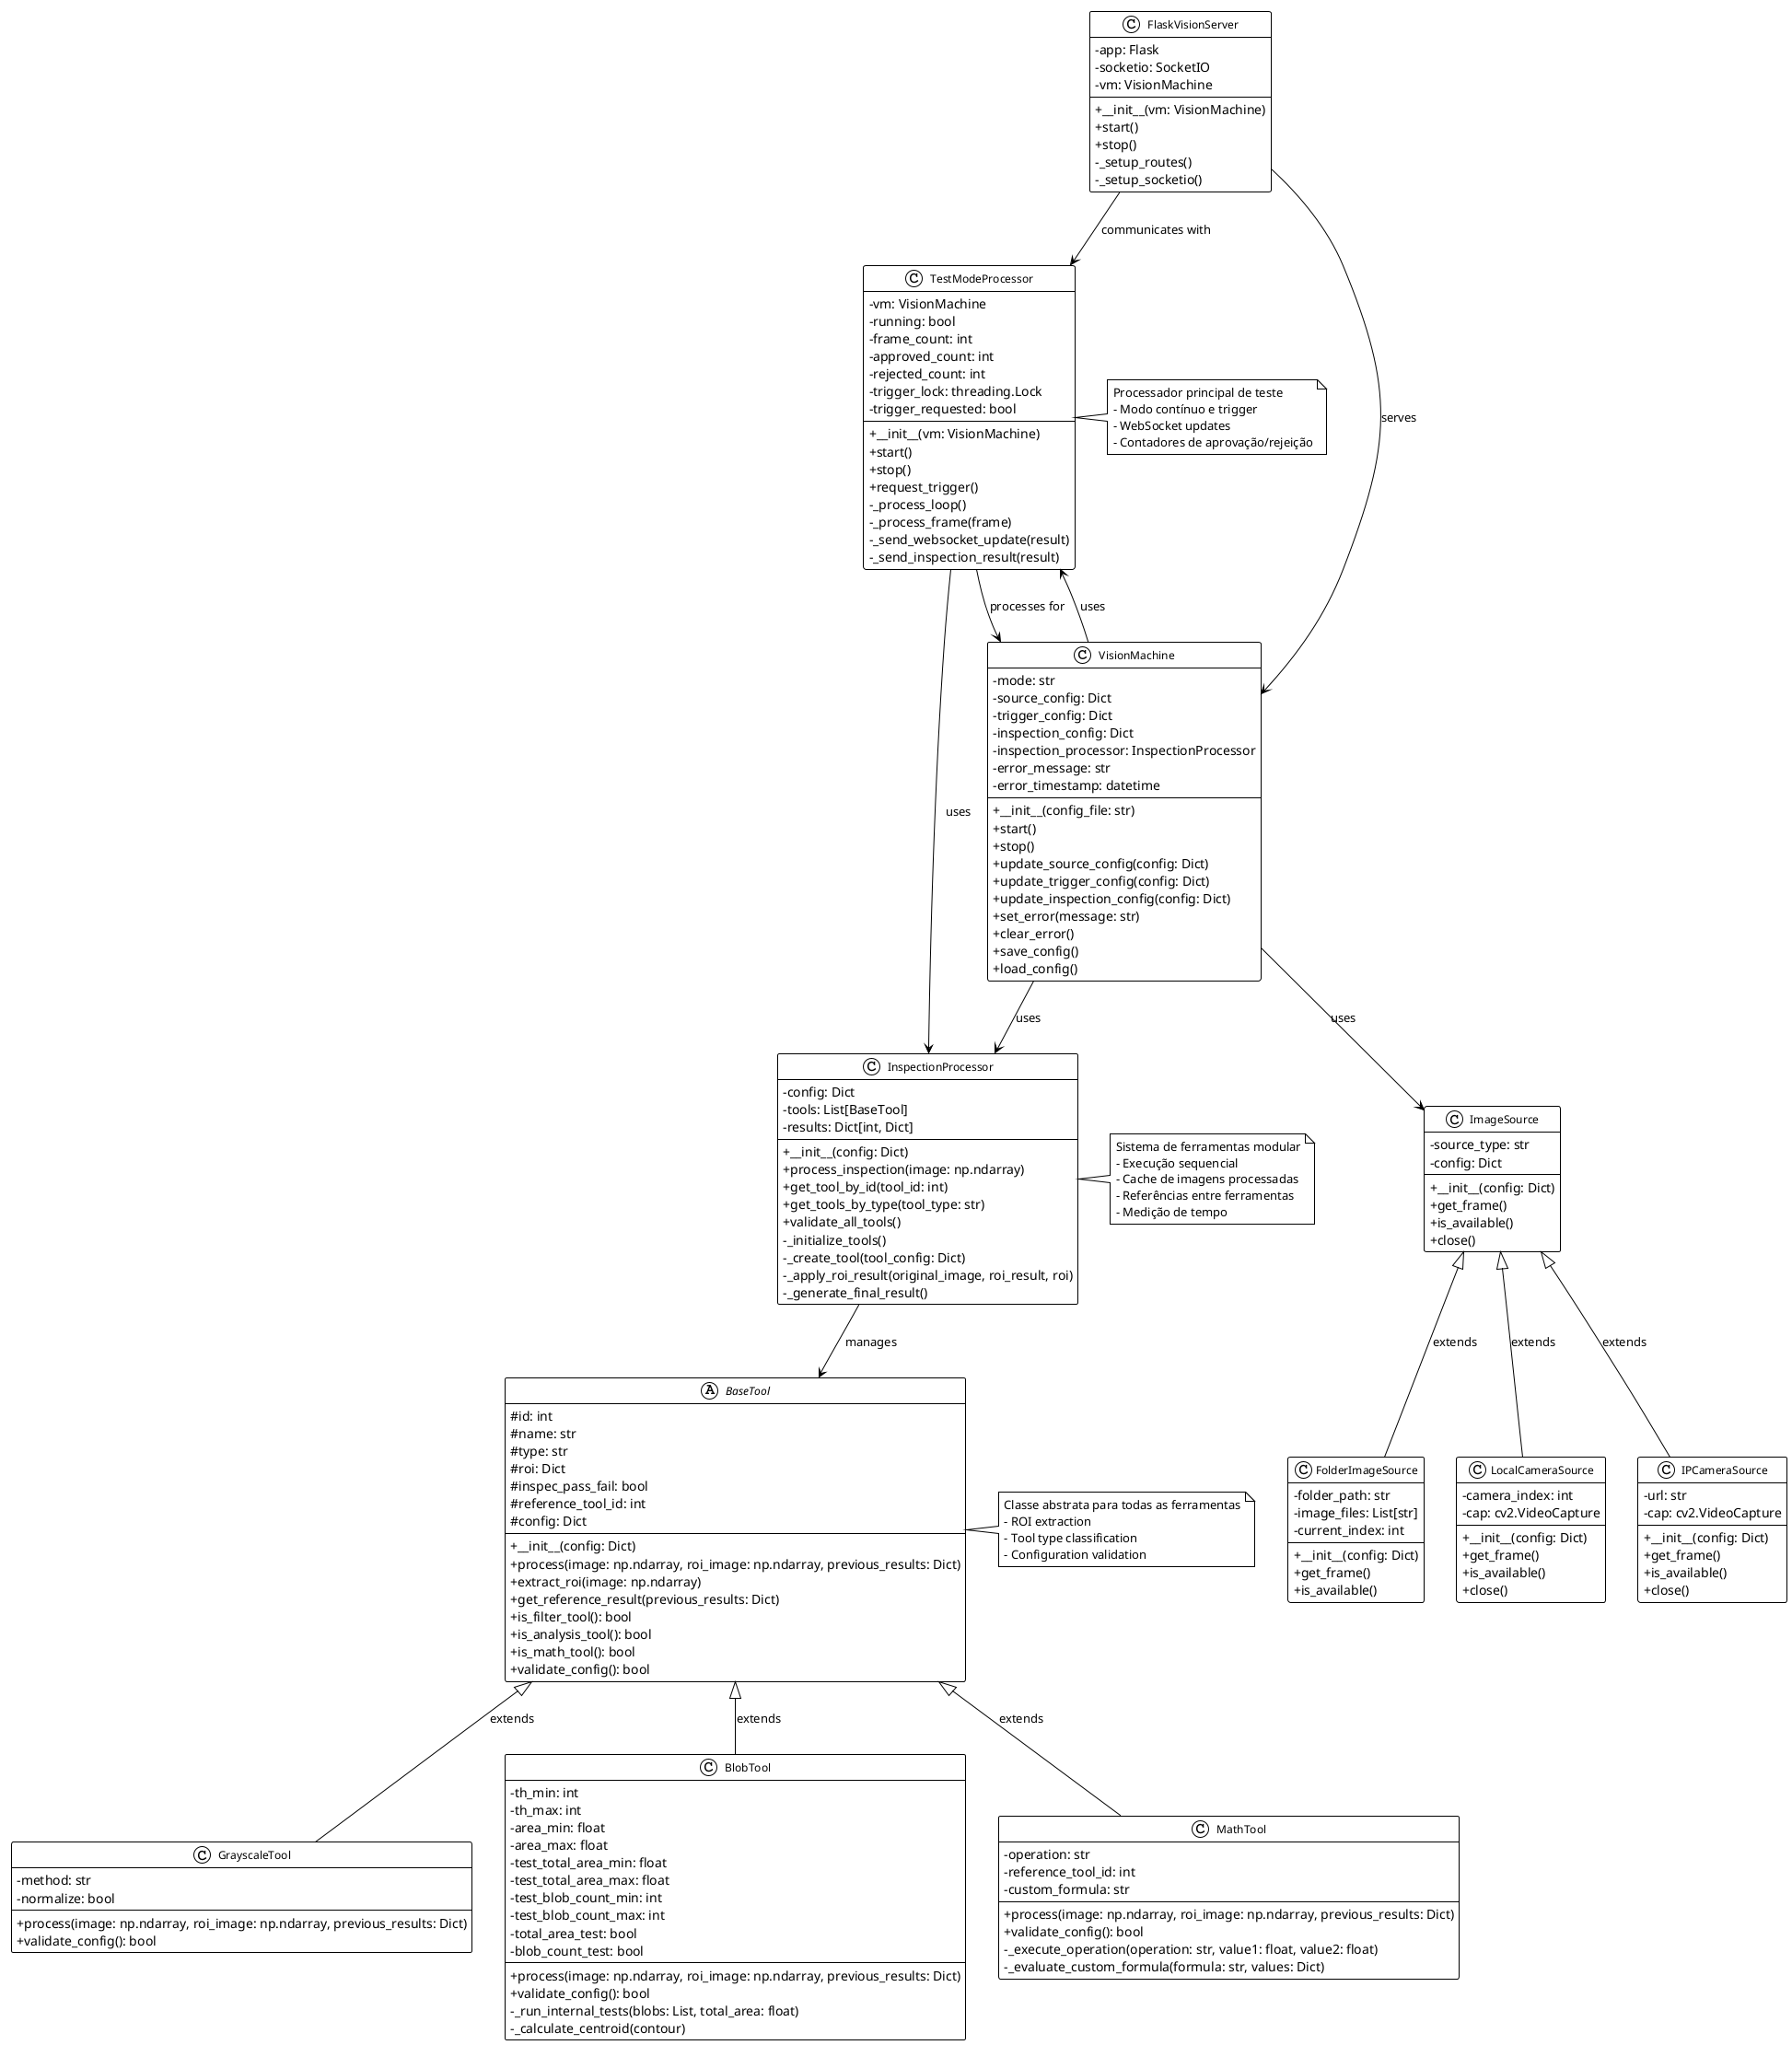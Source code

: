 @startuml diagrama_classes_vm
!theme plain
skinparam classAttributeIconSize 0
skinparam classFontSize 12
skinparam classFontName Arial

' Classes principais
class VisionMachine {
  - mode: str
  - source_config: Dict
  - trigger_config: Dict
  - inspection_config: Dict
  - inspection_processor: InspectionProcessor
  - error_message: str
  - error_timestamp: datetime
  + __init__(config_file: str)
  + start()
  + stop()
  + update_source_config(config: Dict)
  + update_trigger_config(config: Dict)
  + update_inspection_config(config: Dict)
  + set_error(message: str)
  + clear_error()
  + save_config()
  + load_config()
}

class FlaskVisionServer {
  - app: Flask
  - socketio: SocketIO
  - vm: VisionMachine
  + __init__(vm: VisionMachine)
  + start()
  + stop()
  - _setup_routes()
  - _setup_socketio()
}

class TestModeProcessor {
  - vm: VisionMachine
  - running: bool
  - frame_count: int
  - approved_count: int
  - rejected_count: int
  - trigger_lock: threading.Lock
  - trigger_requested: bool
  + __init__(vm: VisionMachine)
  + start()
  + stop()
  + request_trigger()
  - _process_loop()
  - _process_frame(frame)
  - _send_websocket_update(result)
  - _send_inspection_result(result)
}

' Sistema de Ferramentas
class InspectionProcessor {
  - config: Dict
  - tools: List[BaseTool]
  - results: Dict[int, Dict]
  + __init__(config: Dict)
  + process_inspection(image: np.ndarray)
  + get_tool_by_id(tool_id: int)
  + get_tools_by_type(tool_type: str)
  + validate_all_tools()
  - _initialize_tools()
  - _create_tool(tool_config: Dict)
  - _apply_roi_result(original_image, roi_result, roi)
  - _generate_final_result()
}

abstract class BaseTool {
  # id: int
  # name: str
  # type: str
  # roi: Dict
  # inspec_pass_fail: bool
  # reference_tool_id: int
  # config: Dict
  + __init__(config: Dict)
  + process(image: np.ndarray, roi_image: np.ndarray, previous_results: Dict)
  + extract_roi(image: np.ndarray)
  + get_reference_result(previous_results: Dict)
  + is_filter_tool(): bool
  + is_analysis_tool(): bool
  + is_math_tool(): bool
  + validate_config(): bool
}

class GrayscaleTool {
  - method: str
  - normalize: bool
  + process(image: np.ndarray, roi_image: np.ndarray, previous_results: Dict)
  + validate_config(): bool
}

class BlobTool {
  - th_min: int
  - th_max: int
  - area_min: float
  - area_max: float
  - test_total_area_min: float
  - test_total_area_max: float
  - test_blob_count_min: int
  - test_blob_count_max: int
  - total_area_test: bool
  - blob_count_test: bool
  + process(image: np.ndarray, roi_image: np.ndarray, previous_results: Dict)
  + validate_config(): bool
  - _run_internal_tests(blobs: List, total_area: float)
  - _calculate_centroid(contour)
}

class MathTool {
  - operation: str
  - reference_tool_id: int
  - custom_formula: str
  + process(image: np.ndarray, roi_image: np.ndarray, previous_results: Dict)
  + validate_config(): bool
  - _execute_operation(operation: str, value1: float, value2: float)
  - _evaluate_custom_formula(formula: str, values: Dict)
}

' Classes de fonte de imagem
class ImageSource {
  - source_type: str
  - config: Dict
  + __init__(config: Dict)
  + get_frame()
  + is_available()
  + close()
}

class FolderImageSource {
  - folder_path: str
  - image_files: List[str]
  - current_index: int
  + __init__(config: Dict)
  + get_frame()
  + is_available()
}

class LocalCameraSource {
  - camera_index: int
  - cap: cv2.VideoCapture
  + __init__(config: Dict)
  + get_frame()
  + is_available()
  + close()
}

class IPCameraSource {
  - url: str
  - cap: cv2.VideoCapture
  + __init__(config: Dict)
  + get_frame()
  + is_available()
  + close()
}

' Relacionamentos
VisionMachine --> InspectionProcessor : uses
VisionMachine --> ImageSource : uses
VisionMachine --> TestModeProcessor : uses

TestModeProcessor --> VisionMachine : processes for
TestModeProcessor --> InspectionProcessor : uses

InspectionProcessor --> BaseTool : manages
BaseTool <|-- GrayscaleTool : extends
BaseTool <|-- BlobTool : extends
BaseTool <|-- MathTool : extends

FlaskVisionServer --> VisionMachine : serves
FlaskVisionServer --> TestModeProcessor : communicates with

ImageSource <|-- FolderImageSource : extends
ImageSource <|-- LocalCameraSource : extends
ImageSource <|-- IPCameraSource : extends

' Notas
note right of InspectionProcessor
  Sistema de ferramentas modular
  - Execução sequencial
  - Cache de imagens processadas
  - Referências entre ferramentas
  - Medição de tempo
end note

note right of BaseTool
  Classe abstrata para todas as ferramentas
  - ROI extraction
  - Tool type classification
  - Configuration validation
end note

note right of TestModeProcessor
  Processador principal de teste
  - Modo contínuo e trigger
  - WebSocket updates
  - Contadores de aprovação/rejeição
end note

@enduml
